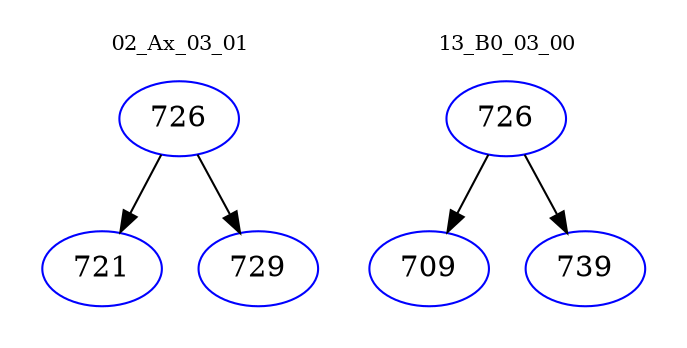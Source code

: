 digraph{
subgraph cluster_0 {
color = white
label = "02_Ax_03_01";
fontsize=10;
T0_726 [label="726", color="blue"]
T0_726 -> T0_721 [color="black"]
T0_721 [label="721", color="blue"]
T0_726 -> T0_729 [color="black"]
T0_729 [label="729", color="blue"]
}
subgraph cluster_1 {
color = white
label = "13_B0_03_00";
fontsize=10;
T1_726 [label="726", color="blue"]
T1_726 -> T1_709 [color="black"]
T1_709 [label="709", color="blue"]
T1_726 -> T1_739 [color="black"]
T1_739 [label="739", color="blue"]
}
}
